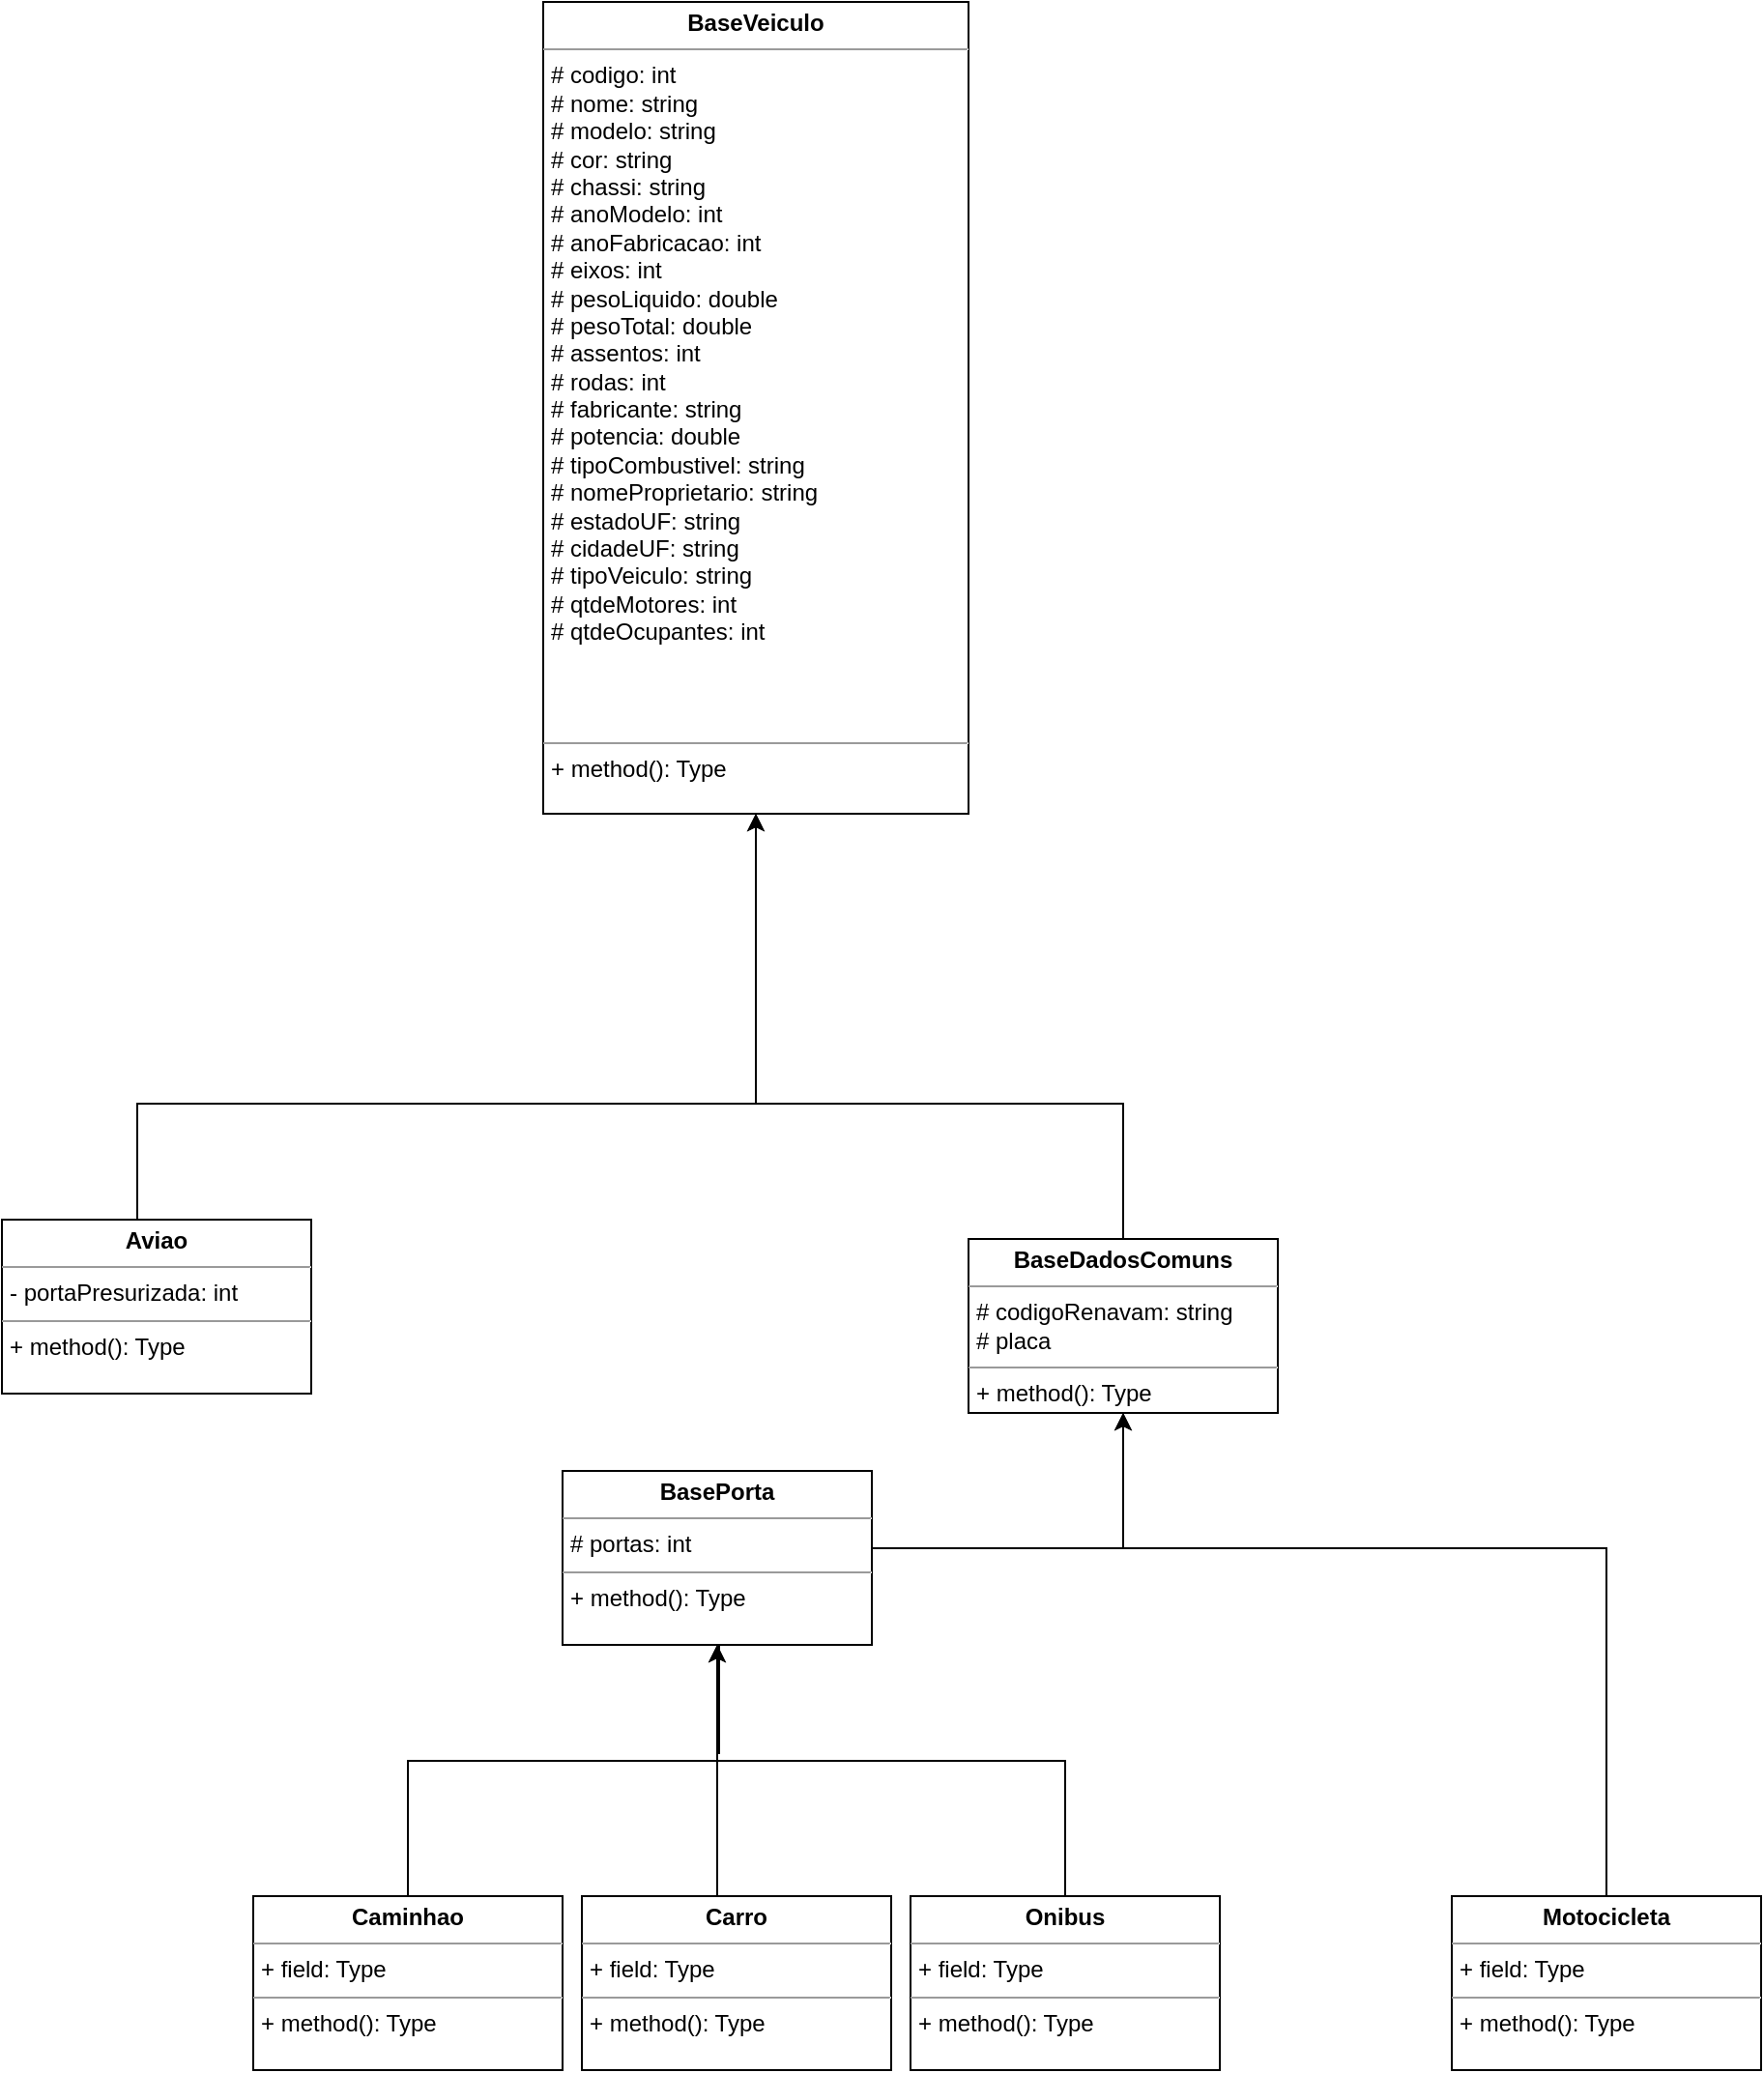 <mxfile version="21.7.4" type="github">
  <diagram name="Página-1" id="rNH8b3ZXDUjiH-83KoJ2">
    <mxGraphModel dx="2416" dy="970" grid="1" gridSize="10" guides="1" tooltips="1" connect="1" arrows="1" fold="1" page="1" pageScale="1" pageWidth="1654" pageHeight="2336" math="0" shadow="0">
      <root>
        <mxCell id="0" />
        <mxCell id="1" parent="0" />
        <mxCell id="JTNamS4A06bfHXLeElmX-1" value="&lt;p style=&quot;margin:0px;margin-top:4px;text-align:center;&quot;&gt;&lt;b&gt;BaseVeiculo&lt;/b&gt;&lt;/p&gt;&lt;hr size=&quot;1&quot;&gt;&lt;p style=&quot;margin:0px;margin-left:4px;&quot;&gt;# codigo: int&lt;/p&gt;&lt;p style=&quot;margin:0px;margin-left:4px;&quot;&gt;# nome: string&lt;/p&gt;&lt;p style=&quot;margin:0px;margin-left:4px;&quot;&gt;# modelo: string&lt;/p&gt;&lt;p style=&quot;margin:0px;margin-left:4px;&quot;&gt;# cor: string&lt;/p&gt;&lt;p style=&quot;margin:0px;margin-left:4px;&quot;&gt;# chassi: string&lt;/p&gt;&lt;p style=&quot;margin:0px;margin-left:4px;&quot;&gt;# anoModelo: int&lt;/p&gt;&lt;p style=&quot;margin:0px;margin-left:4px;&quot;&gt;# anoFabricacao: int&lt;/p&gt;&lt;p style=&quot;border-color: var(--border-color); margin: 0px 0px 0px 4px;&quot;&gt;# eixos: int&lt;/p&gt;&lt;p style=&quot;margin:0px;margin-left:4px;&quot;&gt;# pesoLiquido: double&lt;/p&gt;&lt;p style=&quot;margin:0px;margin-left:4px;&quot;&gt;# pesoTotal: double&lt;/p&gt;&lt;p style=&quot;margin:0px;margin-left:4px;&quot;&gt;# assentos: int&lt;/p&gt;&lt;p style=&quot;margin:0px;margin-left:4px;&quot;&gt;# rodas: int&lt;/p&gt;&lt;p style=&quot;margin:0px;margin-left:4px;&quot;&gt;# fabricante: string&lt;/p&gt;&lt;p style=&quot;margin:0px;margin-left:4px;&quot;&gt;# potencia: double&lt;/p&gt;&lt;p style=&quot;margin:0px;margin-left:4px;&quot;&gt;# tipoCombustivel: string&lt;/p&gt;&lt;p style=&quot;margin:0px;margin-left:4px;&quot;&gt;# nomeProprietario: string&lt;/p&gt;&lt;p style=&quot;margin:0px;margin-left:4px;&quot;&gt;# estadoUF: string&lt;/p&gt;&lt;p style=&quot;margin:0px;margin-left:4px;&quot;&gt;# cidadeUF: string&lt;/p&gt;&lt;p style=&quot;margin:0px;margin-left:4px;&quot;&gt;# tipoVeiculo: string&lt;/p&gt;&lt;p style=&quot;margin:0px;margin-left:4px;&quot;&gt;# qtdeMotores: int&lt;/p&gt;&lt;p style=&quot;margin:0px;margin-left:4px;&quot;&gt;# qtdeOcupantes: int&lt;/p&gt;&lt;p style=&quot;margin:0px;margin-left:4px;&quot;&gt;&lt;br&gt;&lt;/p&gt;&lt;p style=&quot;margin:0px;margin-left:4px;&quot;&gt;&lt;br&gt;&lt;/p&gt;&lt;p style=&quot;margin:0px;margin-left:4px;&quot;&gt;&lt;br&gt;&lt;/p&gt;&lt;hr size=&quot;1&quot;&gt;&lt;p style=&quot;margin:0px;margin-left:4px;&quot;&gt;+ method(): Type&lt;/p&gt;" style="verticalAlign=top;align=left;overflow=fill;fontSize=12;fontFamily=Helvetica;html=1;whiteSpace=wrap;" vertex="1" parent="1">
          <mxGeometry x="290" y="10" width="220" height="420" as="geometry" />
        </mxCell>
        <mxCell id="JTNamS4A06bfHXLeElmX-22" style="edgeStyle=orthogonalEdgeStyle;rounded=0;orthogonalLoop=1;jettySize=auto;html=1;entryX=0.5;entryY=1;entryDx=0;entryDy=0;exitX=0.5;exitY=1;exitDx=0;exitDy=0;" edge="1" parent="1" source="JTNamS4A06bfHXLeElmX-2" target="JTNamS4A06bfHXLeElmX-1">
          <mxGeometry relative="1" as="geometry">
            <mxPoint x="80" y="770" as="sourcePoint" />
            <mxPoint x="410" y="480" as="targetPoint" />
            <Array as="points">
              <mxPoint x="80" y="730" />
              <mxPoint x="80" y="580" />
              <mxPoint x="400" y="580" />
            </Array>
          </mxGeometry>
        </mxCell>
        <mxCell id="JTNamS4A06bfHXLeElmX-2" value="&lt;p style=&quot;margin:0px;margin-top:4px;text-align:center;&quot;&gt;&lt;b&gt;Aviao&lt;/b&gt;&lt;/p&gt;&lt;hr size=&quot;1&quot;&gt;&lt;p style=&quot;margin:0px;margin-left:4px;&quot;&gt;- portaPresurizada: int&lt;/p&gt;&lt;hr size=&quot;1&quot;&gt;&lt;p style=&quot;margin:0px;margin-left:4px;&quot;&gt;+ method(): Type&lt;/p&gt;" style="verticalAlign=top;align=left;overflow=fill;fontSize=12;fontFamily=Helvetica;html=1;whiteSpace=wrap;" vertex="1" parent="1">
          <mxGeometry x="10" y="640" width="160" height="90" as="geometry" />
        </mxCell>
        <mxCell id="JTNamS4A06bfHXLeElmX-28" style="edgeStyle=orthogonalEdgeStyle;rounded=0;orthogonalLoop=1;jettySize=auto;html=1;entryX=0.5;entryY=1;entryDx=0;entryDy=0;" edge="1" parent="1" source="JTNamS4A06bfHXLeElmX-3" target="JTNamS4A06bfHXLeElmX-24">
          <mxGeometry relative="1" as="geometry">
            <Array as="points">
              <mxPoint x="220" y="920" />
              <mxPoint x="380" y="920" />
            </Array>
          </mxGeometry>
        </mxCell>
        <mxCell id="JTNamS4A06bfHXLeElmX-3" value="&lt;p style=&quot;margin:0px;margin-top:4px;text-align:center;&quot;&gt;&lt;b&gt;Caminhao&lt;/b&gt;&lt;/p&gt;&lt;hr size=&quot;1&quot;&gt;&lt;p style=&quot;margin:0px;margin-left:4px;&quot;&gt;+ field: Type&lt;/p&gt;&lt;hr size=&quot;1&quot;&gt;&lt;p style=&quot;margin:0px;margin-left:4px;&quot;&gt;+ method(): Type&lt;/p&gt;" style="verticalAlign=top;align=left;overflow=fill;fontSize=12;fontFamily=Helvetica;html=1;whiteSpace=wrap;" vertex="1" parent="1">
          <mxGeometry x="140" y="990" width="160" height="90" as="geometry" />
        </mxCell>
        <mxCell id="JTNamS4A06bfHXLeElmX-29" style="edgeStyle=orthogonalEdgeStyle;rounded=0;orthogonalLoop=1;jettySize=auto;html=1;" edge="1" parent="1" source="JTNamS4A06bfHXLeElmX-4">
          <mxGeometry relative="1" as="geometry">
            <mxPoint x="380.0" y="840" as="targetPoint" />
            <Array as="points">
              <mxPoint x="380" y="916" />
              <mxPoint x="381" y="840" />
            </Array>
          </mxGeometry>
        </mxCell>
        <mxCell id="JTNamS4A06bfHXLeElmX-4" value="&lt;p style=&quot;margin:0px;margin-top:4px;text-align:center;&quot;&gt;&lt;b&gt;Carro&lt;/b&gt;&lt;/p&gt;&lt;hr size=&quot;1&quot;&gt;&lt;p style=&quot;margin:0px;margin-left:4px;&quot;&gt;+ field: Type&lt;/p&gt;&lt;hr size=&quot;1&quot;&gt;&lt;p style=&quot;margin:0px;margin-left:4px;&quot;&gt;+ method(): Type&lt;/p&gt;" style="verticalAlign=top;align=left;overflow=fill;fontSize=12;fontFamily=Helvetica;html=1;whiteSpace=wrap;" vertex="1" parent="1">
          <mxGeometry x="310" y="990" width="160" height="90" as="geometry" />
        </mxCell>
        <mxCell id="JTNamS4A06bfHXLeElmX-30" style="edgeStyle=orthogonalEdgeStyle;rounded=0;orthogonalLoop=1;jettySize=auto;html=1;entryX=0.5;entryY=1;entryDx=0;entryDy=0;" edge="1" parent="1" source="JTNamS4A06bfHXLeElmX-5" target="JTNamS4A06bfHXLeElmX-24">
          <mxGeometry relative="1" as="geometry">
            <Array as="points">
              <mxPoint x="560" y="920" />
              <mxPoint x="380" y="920" />
            </Array>
          </mxGeometry>
        </mxCell>
        <mxCell id="JTNamS4A06bfHXLeElmX-5" value="&lt;p style=&quot;margin:0px;margin-top:4px;text-align:center;&quot;&gt;&lt;b&gt;Onibus&lt;/b&gt;&lt;/p&gt;&lt;hr size=&quot;1&quot;&gt;&lt;p style=&quot;margin:0px;margin-left:4px;&quot;&gt;+ field: Type&lt;/p&gt;&lt;hr size=&quot;1&quot;&gt;&lt;p style=&quot;margin:0px;margin-left:4px;&quot;&gt;+ method(): Type&lt;/p&gt;" style="verticalAlign=top;align=left;overflow=fill;fontSize=12;fontFamily=Helvetica;html=1;whiteSpace=wrap;" vertex="1" parent="1">
          <mxGeometry x="480" y="990" width="160" height="90" as="geometry" />
        </mxCell>
        <mxCell id="JTNamS4A06bfHXLeElmX-39" style="edgeStyle=orthogonalEdgeStyle;rounded=0;orthogonalLoop=1;jettySize=auto;html=1;" edge="1" parent="1" source="JTNamS4A06bfHXLeElmX-6" target="JTNamS4A06bfHXLeElmX-37">
          <mxGeometry relative="1" as="geometry">
            <Array as="points">
              <mxPoint x="840" y="810" />
              <mxPoint x="590" y="810" />
            </Array>
          </mxGeometry>
        </mxCell>
        <mxCell id="JTNamS4A06bfHXLeElmX-6" value="&lt;p style=&quot;margin:0px;margin-top:4px;text-align:center;&quot;&gt;&lt;b&gt;Motocicleta&lt;/b&gt;&lt;/p&gt;&lt;hr size=&quot;1&quot;&gt;&lt;p style=&quot;margin:0px;margin-left:4px;&quot;&gt;+ field: Type&lt;/p&gt;&lt;hr size=&quot;1&quot;&gt;&lt;p style=&quot;margin:0px;margin-left:4px;&quot;&gt;+ method(): Type&lt;/p&gt;" style="verticalAlign=top;align=left;overflow=fill;fontSize=12;fontFamily=Helvetica;html=1;whiteSpace=wrap;" vertex="1" parent="1">
          <mxGeometry x="760" y="990" width="160" height="90" as="geometry" />
        </mxCell>
        <mxCell id="JTNamS4A06bfHXLeElmX-43" style="edgeStyle=orthogonalEdgeStyle;rounded=0;orthogonalLoop=1;jettySize=auto;html=1;entryX=0.5;entryY=1;entryDx=0;entryDy=0;" edge="1" parent="1" source="JTNamS4A06bfHXLeElmX-24" target="JTNamS4A06bfHXLeElmX-37">
          <mxGeometry relative="1" as="geometry">
            <Array as="points">
              <mxPoint x="590" y="810" />
            </Array>
          </mxGeometry>
        </mxCell>
        <mxCell id="JTNamS4A06bfHXLeElmX-24" value="&lt;p style=&quot;margin:0px;margin-top:4px;text-align:center;&quot;&gt;&lt;b&gt;BasePorta&lt;/b&gt;&lt;/p&gt;&lt;hr size=&quot;1&quot;&gt;&lt;p style=&quot;margin:0px;margin-left:4px;&quot;&gt;# portas: int&lt;/p&gt;&lt;hr size=&quot;1&quot;&gt;&lt;p style=&quot;margin:0px;margin-left:4px;&quot;&gt;+ method(): Type&lt;/p&gt;" style="verticalAlign=top;align=left;overflow=fill;fontSize=12;fontFamily=Helvetica;html=1;whiteSpace=wrap;" vertex="1" parent="1">
          <mxGeometry x="300" y="770" width="160" height="90" as="geometry" />
        </mxCell>
        <mxCell id="JTNamS4A06bfHXLeElmX-42" style="edgeStyle=orthogonalEdgeStyle;rounded=0;orthogonalLoop=1;jettySize=auto;html=1;entryX=0.5;entryY=1;entryDx=0;entryDy=0;" edge="1" parent="1" source="JTNamS4A06bfHXLeElmX-37" target="JTNamS4A06bfHXLeElmX-1">
          <mxGeometry relative="1" as="geometry">
            <Array as="points">
              <mxPoint x="590" y="580" />
              <mxPoint x="400" y="580" />
            </Array>
          </mxGeometry>
        </mxCell>
        <mxCell id="JTNamS4A06bfHXLeElmX-37" value="&lt;p style=&quot;margin:0px;margin-top:4px;text-align:center;&quot;&gt;&lt;b&gt;BaseDadosComuns&lt;/b&gt;&lt;/p&gt;&lt;hr size=&quot;1&quot;&gt;&lt;p style=&quot;margin:0px;margin-left:4px;&quot;&gt;# codigoRenavam: string&lt;/p&gt;&lt;p style=&quot;margin:0px;margin-left:4px;&quot;&gt;# placa&lt;/p&gt;&lt;hr size=&quot;1&quot;&gt;&lt;p style=&quot;margin:0px;margin-left:4px;&quot;&gt;+ method(): Type&lt;/p&gt;" style="verticalAlign=top;align=left;overflow=fill;fontSize=12;fontFamily=Helvetica;html=1;whiteSpace=wrap;" vertex="1" parent="1">
          <mxGeometry x="510" y="650" width="160" height="90" as="geometry" />
        </mxCell>
      </root>
    </mxGraphModel>
  </diagram>
</mxfile>
